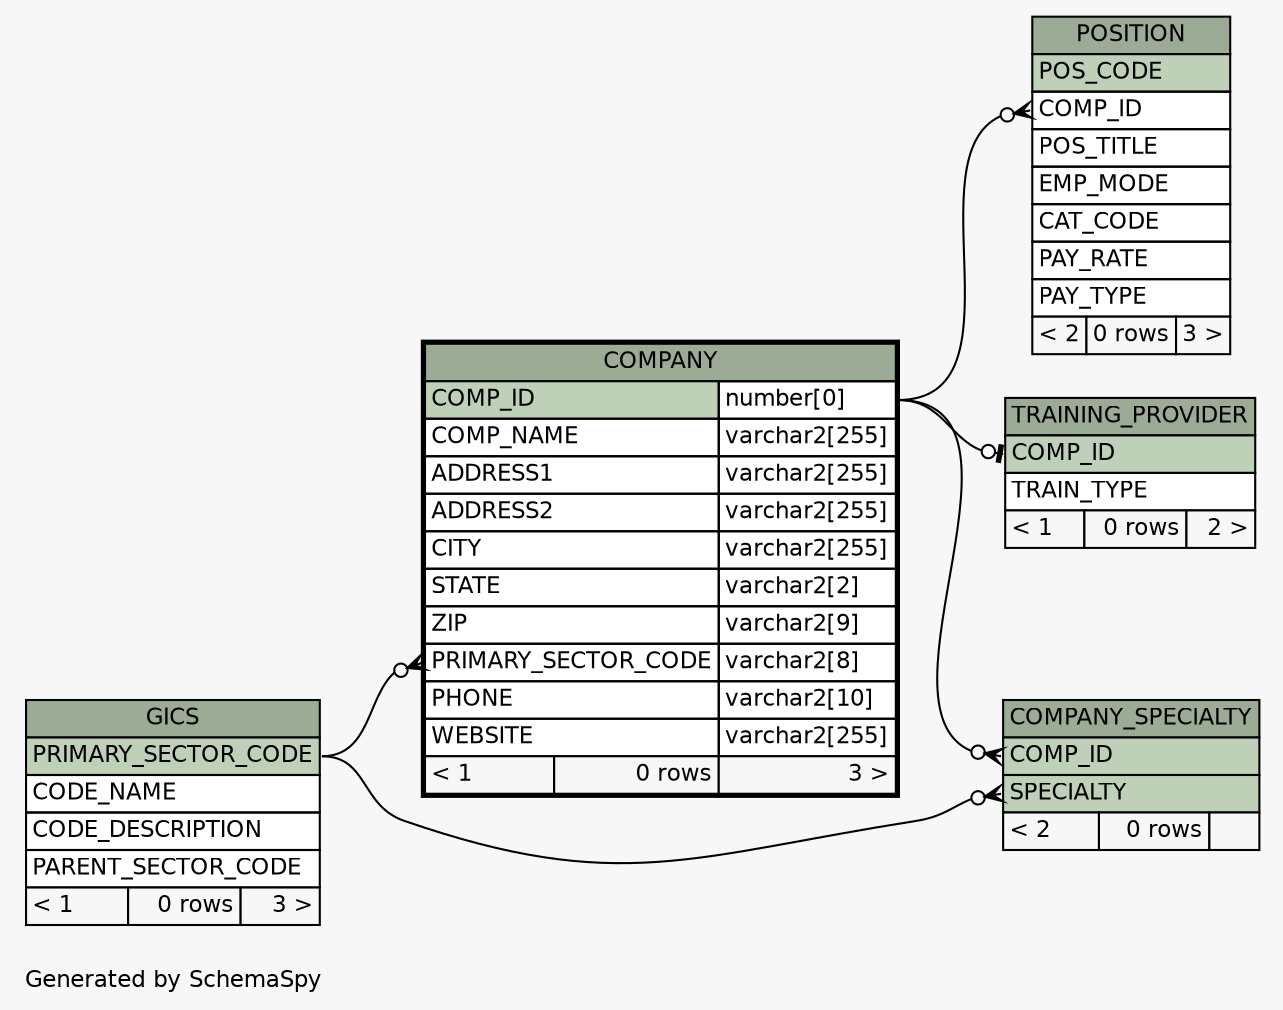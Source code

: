 // dot 2.38.0 on Linux 4.10.0-38-generic
// SchemaSpy rev 590
digraph "oneDegreeRelationshipsDiagram" {
  graph [
    rankdir="RL"
    bgcolor="#f7f7f7"
    label="\nGenerated by SchemaSpy"
    labeljust="l"
    nodesep="0.18"
    ranksep="0.46"
    fontname="Helvetica"
    fontsize="11"
  ];
  node [
    fontname="Helvetica"
    fontsize="11"
    shape="plaintext"
  ];
  edge [
    arrowsize="0.8"
  ];
  "COMPANY":"PRIMARY_SECTOR_CODE":w -> "GICS":"PRIMARY_SECTOR_CODE":e [arrowhead=none dir=back arrowtail=crowodot];
  "COMPANY_SPECIALTY":"COMP_ID":w -> "COMPANY":"COMP_ID.type":e [arrowhead=none dir=back arrowtail=crowodot];
  "COMPANY_SPECIALTY":"SPECIALTY":w -> "GICS":"PRIMARY_SECTOR_CODE":e [arrowhead=none dir=back arrowtail=crowodot];
  "POSITION":"COMP_ID":w -> "COMPANY":"COMP_ID.type":e [arrowhead=none dir=back arrowtail=crowodot];
  "TRAINING_PROVIDER":"COMP_ID":w -> "COMPANY":"COMP_ID.type":e [arrowhead=none dir=back arrowtail=teeodot];
  "COMPANY" [
    label=<
    <TABLE BORDER="2" CELLBORDER="1" CELLSPACING="0" BGCOLOR="#ffffff">
      <TR><TD COLSPAN="3" BGCOLOR="#9bab96" ALIGN="CENTER">COMPANY</TD></TR>
      <TR><TD PORT="COMP_ID" COLSPAN="2" BGCOLOR="#bed1b8" ALIGN="LEFT">COMP_ID</TD><TD PORT="COMP_ID.type" ALIGN="LEFT">number[0]</TD></TR>
      <TR><TD PORT="COMP_NAME" COLSPAN="2" ALIGN="LEFT">COMP_NAME</TD><TD PORT="COMP_NAME.type" ALIGN="LEFT">varchar2[255]</TD></TR>
      <TR><TD PORT="ADDRESS1" COLSPAN="2" ALIGN="LEFT">ADDRESS1</TD><TD PORT="ADDRESS1.type" ALIGN="LEFT">varchar2[255]</TD></TR>
      <TR><TD PORT="ADDRESS2" COLSPAN="2" ALIGN="LEFT">ADDRESS2</TD><TD PORT="ADDRESS2.type" ALIGN="LEFT">varchar2[255]</TD></TR>
      <TR><TD PORT="CITY" COLSPAN="2" ALIGN="LEFT">CITY</TD><TD PORT="CITY.type" ALIGN="LEFT">varchar2[255]</TD></TR>
      <TR><TD PORT="STATE" COLSPAN="2" ALIGN="LEFT">STATE</TD><TD PORT="STATE.type" ALIGN="LEFT">varchar2[2]</TD></TR>
      <TR><TD PORT="ZIP" COLSPAN="2" ALIGN="LEFT">ZIP</TD><TD PORT="ZIP.type" ALIGN="LEFT">varchar2[9]</TD></TR>
      <TR><TD PORT="PRIMARY_SECTOR_CODE" COLSPAN="2" ALIGN="LEFT">PRIMARY_SECTOR_CODE</TD><TD PORT="PRIMARY_SECTOR_CODE.type" ALIGN="LEFT">varchar2[8]</TD></TR>
      <TR><TD PORT="PHONE" COLSPAN="2" ALIGN="LEFT">PHONE</TD><TD PORT="PHONE.type" ALIGN="LEFT">varchar2[10]</TD></TR>
      <TR><TD PORT="WEBSITE" COLSPAN="2" ALIGN="LEFT">WEBSITE</TD><TD PORT="WEBSITE.type" ALIGN="LEFT">varchar2[255]</TD></TR>
      <TR><TD ALIGN="LEFT" BGCOLOR="#f7f7f7">&lt; 1</TD><TD ALIGN="RIGHT" BGCOLOR="#f7f7f7">0 rows</TD><TD ALIGN="RIGHT" BGCOLOR="#f7f7f7">3 &gt;</TD></TR>
    </TABLE>>
    URL="COMPANY.html"
    tooltip="COMPANY"
  ];
  "COMPANY_SPECIALTY" [
    label=<
    <TABLE BORDER="0" CELLBORDER="1" CELLSPACING="0" BGCOLOR="#ffffff">
      <TR><TD COLSPAN="3" BGCOLOR="#9bab96" ALIGN="CENTER">COMPANY_SPECIALTY</TD></TR>
      <TR><TD PORT="COMP_ID" COLSPAN="3" BGCOLOR="#bed1b8" ALIGN="LEFT">COMP_ID</TD></TR>
      <TR><TD PORT="SPECIALTY" COLSPAN="3" BGCOLOR="#bed1b8" ALIGN="LEFT">SPECIALTY</TD></TR>
      <TR><TD ALIGN="LEFT" BGCOLOR="#f7f7f7">&lt; 2</TD><TD ALIGN="RIGHT" BGCOLOR="#f7f7f7">0 rows</TD><TD ALIGN="RIGHT" BGCOLOR="#f7f7f7">  </TD></TR>
    </TABLE>>
    URL="COMPANY_SPECIALTY.html"
    tooltip="COMPANY_SPECIALTY"
  ];
  "GICS" [
    label=<
    <TABLE BORDER="0" CELLBORDER="1" CELLSPACING="0" BGCOLOR="#ffffff">
      <TR><TD COLSPAN="3" BGCOLOR="#9bab96" ALIGN="CENTER">GICS</TD></TR>
      <TR><TD PORT="PRIMARY_SECTOR_CODE" COLSPAN="3" BGCOLOR="#bed1b8" ALIGN="LEFT">PRIMARY_SECTOR_CODE</TD></TR>
      <TR><TD PORT="CODE_NAME" COLSPAN="3" ALIGN="LEFT">CODE_NAME</TD></TR>
      <TR><TD PORT="CODE_DESCRIPTION" COLSPAN="3" ALIGN="LEFT">CODE_DESCRIPTION</TD></TR>
      <TR><TD PORT="PARENT_SECTOR_CODE" COLSPAN="3" ALIGN="LEFT">PARENT_SECTOR_CODE</TD></TR>
      <TR><TD ALIGN="LEFT" BGCOLOR="#f7f7f7">&lt; 1</TD><TD ALIGN="RIGHT" BGCOLOR="#f7f7f7">0 rows</TD><TD ALIGN="RIGHT" BGCOLOR="#f7f7f7">3 &gt;</TD></TR>
    </TABLE>>
    URL="GICS.html"
    tooltip="GICS"
  ];
  "POSITION" [
    label=<
    <TABLE BORDER="0" CELLBORDER="1" CELLSPACING="0" BGCOLOR="#ffffff">
      <TR><TD COLSPAN="3" BGCOLOR="#9bab96" ALIGN="CENTER">POSITION</TD></TR>
      <TR><TD PORT="POS_CODE" COLSPAN="3" BGCOLOR="#bed1b8" ALIGN="LEFT">POS_CODE</TD></TR>
      <TR><TD PORT="COMP_ID" COLSPAN="3" ALIGN="LEFT">COMP_ID</TD></TR>
      <TR><TD PORT="POS_TITLE" COLSPAN="3" ALIGN="LEFT">POS_TITLE</TD></TR>
      <TR><TD PORT="EMP_MODE" COLSPAN="3" ALIGN="LEFT">EMP_MODE</TD></TR>
      <TR><TD PORT="CAT_CODE" COLSPAN="3" ALIGN="LEFT">CAT_CODE</TD></TR>
      <TR><TD PORT="PAY_RATE" COLSPAN="3" ALIGN="LEFT">PAY_RATE</TD></TR>
      <TR><TD PORT="PAY_TYPE" COLSPAN="3" ALIGN="LEFT">PAY_TYPE</TD></TR>
      <TR><TD ALIGN="LEFT" BGCOLOR="#f7f7f7">&lt; 2</TD><TD ALIGN="RIGHT" BGCOLOR="#f7f7f7">0 rows</TD><TD ALIGN="RIGHT" BGCOLOR="#f7f7f7">3 &gt;</TD></TR>
    </TABLE>>
    URL="POSITION.html"
    tooltip="POSITION"
  ];
  "TRAINING_PROVIDER" [
    label=<
    <TABLE BORDER="0" CELLBORDER="1" CELLSPACING="0" BGCOLOR="#ffffff">
      <TR><TD COLSPAN="3" BGCOLOR="#9bab96" ALIGN="CENTER">TRAINING_PROVIDER</TD></TR>
      <TR><TD PORT="COMP_ID" COLSPAN="3" BGCOLOR="#bed1b8" ALIGN="LEFT">COMP_ID</TD></TR>
      <TR><TD PORT="TRAIN_TYPE" COLSPAN="3" ALIGN="LEFT">TRAIN_TYPE</TD></TR>
      <TR><TD ALIGN="LEFT" BGCOLOR="#f7f7f7">&lt; 1</TD><TD ALIGN="RIGHT" BGCOLOR="#f7f7f7">0 rows</TD><TD ALIGN="RIGHT" BGCOLOR="#f7f7f7">2 &gt;</TD></TR>
    </TABLE>>
    URL="TRAINING_PROVIDER.html"
    tooltip="TRAINING_PROVIDER"
  ];
}
